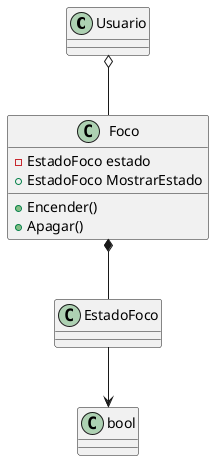 @startuml diagrama

class Usuario
class Foco{
    - EstadoFoco estado
    + Encender()
    + Apagar()
    + EstadoFoco MostrarEstado
}
class EstadoFoco

Usuario o-- Foco
Foco *-- EstadoFoco
EstadoFoco --> bool
@enduml
